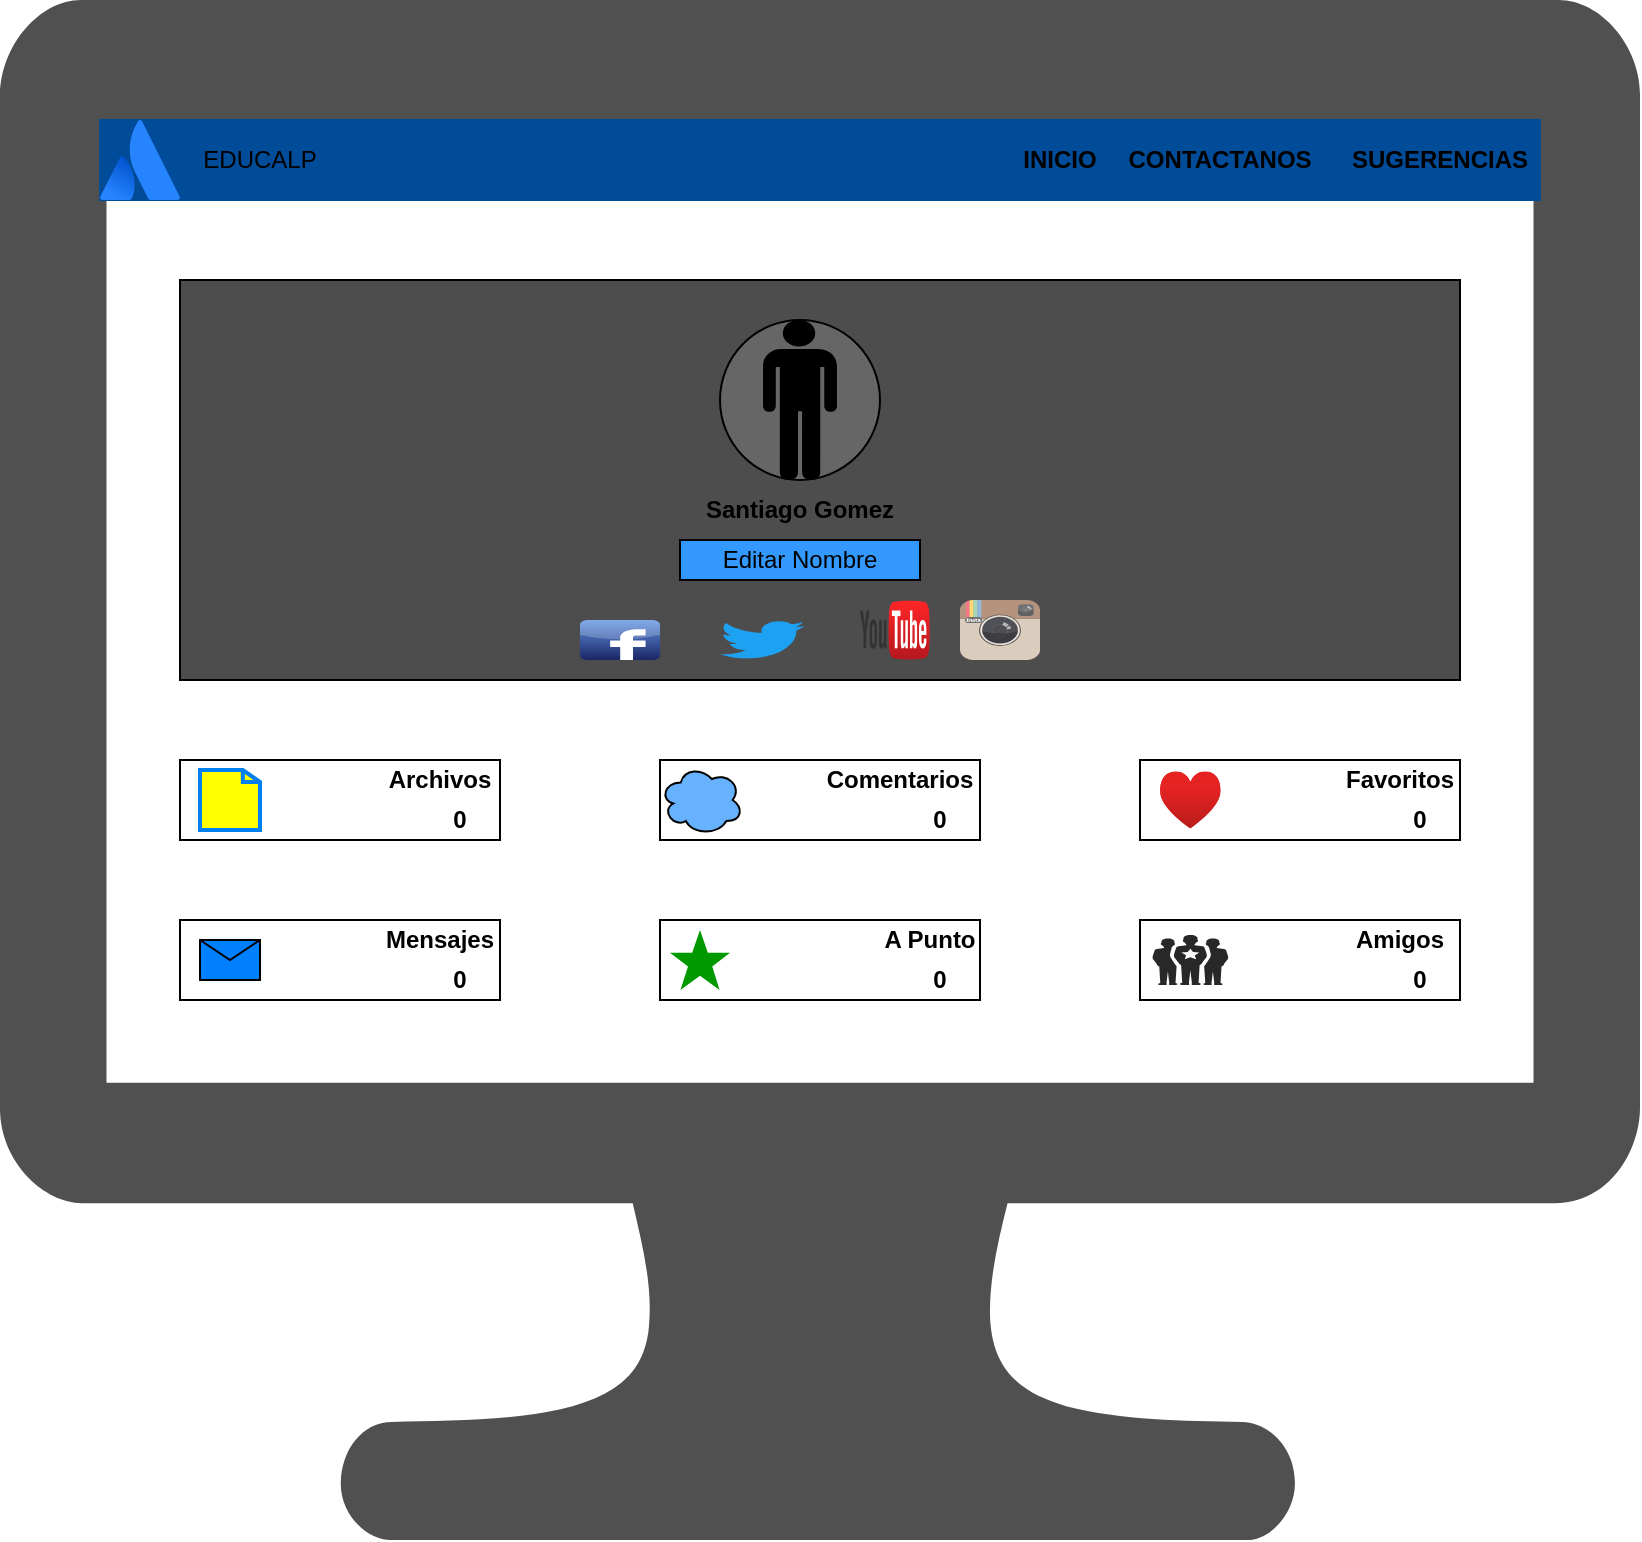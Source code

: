 <mxfile version="14.6.13" type="device"><diagram id="iSvaH6JvOvGII5dfGF3P" name="Página-1"><mxGraphModel dx="1662" dy="822" grid="1" gridSize="10" guides="1" tooltips="1" connect="1" arrows="1" fold="1" page="1" pageScale="1" pageWidth="827" pageHeight="1169" math="0" shadow="0"><root><mxCell id="0"/><mxCell id="1" parent="0"/><mxCell id="EsdJqYJmV4ywctmK7YWC-4" value="" style="pointerEvents=1;shadow=0;dashed=0;html=1;strokeColor=none;fillColor=#505050;labelPosition=center;verticalLabelPosition=bottom;verticalAlign=top;outlineConnect=0;align=center;shape=mxgraph.office.devices.lcd_monitor;" vertex="1" parent="1"><mxGeometry x="230" y="460" width="820" height="770" as="geometry"/></mxCell><mxCell id="EsdJqYJmV4ywctmK7YWC-5" value="" style="rounded=0;whiteSpace=wrap;html=1;strokeColor=#004C99;fillColor=#004C99;" vertex="1" parent="1"><mxGeometry x="280" y="520" width="720" height="40" as="geometry"/></mxCell><mxCell id="EsdJqYJmV4ywctmK7YWC-6" value="" style="image;image=img/lib/atlassian/Atlassian_Logo.svg;strokeColor=#004C99;fillColor=#004C99;" vertex="1" parent="1"><mxGeometry x="280" y="520" width="40" height="40" as="geometry"/></mxCell><mxCell id="EsdJqYJmV4ywctmK7YWC-7" value="EDUCALP" style="text;html=1;strokeColor=none;fillColor=none;align=center;verticalAlign=middle;whiteSpace=wrap;rounded=0;" vertex="1" parent="1"><mxGeometry x="330" y="530" width="60" height="20" as="geometry"/></mxCell><mxCell id="EsdJqYJmV4ywctmK7YWC-8" value="&lt;b&gt;SUGERENCIAS&lt;/b&gt;" style="text;html=1;strokeColor=none;fillColor=none;align=center;verticalAlign=middle;whiteSpace=wrap;rounded=0;" vertex="1" parent="1"><mxGeometry x="920" y="530" width="60" height="20" as="geometry"/></mxCell><mxCell id="EsdJqYJmV4ywctmK7YWC-9" value="&lt;b&gt;CONTACTANOS&lt;/b&gt;" style="text;html=1;strokeColor=none;fillColor=none;align=center;verticalAlign=middle;whiteSpace=wrap;rounded=0;" vertex="1" parent="1"><mxGeometry x="810" y="530" width="60" height="20" as="geometry"/></mxCell><mxCell id="EsdJqYJmV4ywctmK7YWC-28" value="" style="rounded=0;whiteSpace=wrap;html=1;fillColor=#4D4D4D;" vertex="1" parent="1"><mxGeometry x="320" y="600" width="640" height="200" as="geometry"/></mxCell><mxCell id="EsdJqYJmV4ywctmK7YWC-29" value="" style="rounded=0;whiteSpace=wrap;html=1;" vertex="1" parent="1"><mxGeometry x="320" y="840" width="160" height="40" as="geometry"/></mxCell><mxCell id="EsdJqYJmV4ywctmK7YWC-30" value="" style="rounded=0;whiteSpace=wrap;html=1;" vertex="1" parent="1"><mxGeometry x="560" y="840" width="160" height="40" as="geometry"/></mxCell><mxCell id="EsdJqYJmV4ywctmK7YWC-31" value="" style="rounded=0;whiteSpace=wrap;html=1;" vertex="1" parent="1"><mxGeometry x="800" y="840" width="160" height="40" as="geometry"/></mxCell><mxCell id="EsdJqYJmV4ywctmK7YWC-32" value="" style="rounded=0;whiteSpace=wrap;html=1;" vertex="1" parent="1"><mxGeometry x="320" y="920" width="160" height="40" as="geometry"/></mxCell><mxCell id="EsdJqYJmV4ywctmK7YWC-33" value="" style="rounded=0;whiteSpace=wrap;html=1;" vertex="1" parent="1"><mxGeometry x="560" y="920" width="160" height="40" as="geometry"/></mxCell><mxCell id="EsdJqYJmV4ywctmK7YWC-34" value="" style="rounded=0;whiteSpace=wrap;html=1;" vertex="1" parent="1"><mxGeometry x="800" y="920" width="160" height="40" as="geometry"/></mxCell><mxCell id="EsdJqYJmV4ywctmK7YWC-35" value="" style="ellipse;whiteSpace=wrap;html=1;aspect=fixed;fillColor=#666666;" vertex="1" parent="1"><mxGeometry x="590" y="620" width="80" height="80" as="geometry"/></mxCell><mxCell id="EsdJqYJmV4ywctmK7YWC-37" value="&lt;b&gt;Santiago Gomez&lt;/b&gt;" style="text;html=1;strokeColor=none;fillColor=none;align=center;verticalAlign=middle;whiteSpace=wrap;rounded=0;" vertex="1" parent="1"><mxGeometry x="565" y="700" width="130" height="30" as="geometry"/></mxCell><mxCell id="EsdJqYJmV4ywctmK7YWC-38" value="Editar Nombre" style="rounded=0;whiteSpace=wrap;html=1;fillColor=#3399FF;" vertex="1" parent="1"><mxGeometry x="570" y="730" width="120" height="20" as="geometry"/></mxCell><mxCell id="EsdJqYJmV4ywctmK7YWC-40" value="" style="dashed=0;outlineConnect=0;html=1;align=center;labelPosition=center;verticalLabelPosition=bottom;verticalAlign=top;shape=mxgraph.webicons.facebook;fillColor=#6294E4;gradientColor=#1A2665" vertex="1" parent="1"><mxGeometry x="520" y="770" width="40" height="20" as="geometry"/></mxCell><mxCell id="EsdJqYJmV4ywctmK7YWC-41" value="" style="dashed=0;outlineConnect=0;html=1;align=center;labelPosition=center;verticalLabelPosition=bottom;verticalAlign=top;shape=mxgraph.weblogos.twitter;fillColor=#1DA1F2;strokeColor=none" vertex="1" parent="1"><mxGeometry x="590" y="770" width="42.5" height="20" as="geometry"/></mxCell><mxCell id="EsdJqYJmV4ywctmK7YWC-42" value="" style="dashed=0;outlineConnect=0;html=1;align=center;labelPosition=center;verticalLabelPosition=bottom;verticalAlign=top;shape=mxgraph.weblogos.youtube;fillColor=#FF2626;gradientColor=#B5171F" vertex="1" parent="1"><mxGeometry x="660" y="760" width="35" height="30" as="geometry"/></mxCell><mxCell id="EsdJqYJmV4ywctmK7YWC-44" value="" style="dashed=0;outlineConnect=0;html=1;align=center;labelPosition=center;verticalLabelPosition=bottom;verticalAlign=top;shape=mxgraph.weblogos.instagram;fillColor=#6FC0E4;gradientColor=#1E305B" vertex="1" parent="1"><mxGeometry x="710" y="760" width="40" height="30" as="geometry"/></mxCell><mxCell id="EsdJqYJmV4ywctmK7YWC-45" value="" style="shape=mxgraph.signs.people.man_1;html=1;pointerEvents=1;fillColor=#000000;strokeColor=none;verticalLabelPosition=bottom;verticalAlign=top;align=center;" vertex="1" parent="1"><mxGeometry x="611.5" y="620" width="37" height="80" as="geometry"/></mxCell><mxCell id="EsdJqYJmV4ywctmK7YWC-50" value="" style="html=1;verticalLabelPosition=bottom;align=center;labelBackgroundColor=#ffffff;verticalAlign=top;strokeWidth=2;strokeColor=#0080F0;shadow=0;dashed=0;shape=mxgraph.ios7.icons.document;fillColor=#FFFF00;" vertex="1" parent="1"><mxGeometry x="330" y="845" width="30" height="30" as="geometry"/></mxCell><mxCell id="EsdJqYJmV4ywctmK7YWC-51" value="" style="shape=message;html=1;whiteSpace=wrap;html=1;outlineConnect=0;fillColor=#007FFF;" vertex="1" parent="1"><mxGeometry x="330" y="930" width="30" height="20" as="geometry"/></mxCell><mxCell id="EsdJqYJmV4ywctmK7YWC-53" value="" style="ellipse;shape=cloud;whiteSpace=wrap;html=1;fillColor=#66B2FF;" vertex="1" parent="1"><mxGeometry x="560" y="842.5" width="41.5" height="35" as="geometry"/></mxCell><mxCell id="EsdJqYJmV4ywctmK7YWC-54" value="" style="dashed=0;aspect=fixed;verticalLabelPosition=bottom;verticalAlign=top;align=center;shape=mxgraph.gmdl.star;strokeColor=none;fillColor=#009900;shadow=0;" vertex="1" parent="1"><mxGeometry x="565" y="925" width="30" height="30" as="geometry"/></mxCell><mxCell id="EsdJqYJmV4ywctmK7YWC-55" value="" style="aspect=fixed;html=1;points=[];align=center;image;fontSize=12;image=img/lib/azure2/general/Heart.svg;fillColor=#666666;" vertex="1" parent="1"><mxGeometry x="810" y="845.75" width="30.4" height="28.5" as="geometry"/></mxCell><mxCell id="EsdJqYJmV4ywctmK7YWC-56" value="" style="verticalLabelPosition=bottom;html=1;fillColor=#282828;strokeColor=none;verticalAlign=top;pointerEvents=1;align=center;shape=mxgraph.cisco_safe.people_places_things_icons.icon1;" vertex="1" parent="1"><mxGeometry x="806.17" y="927.5" width="38.05" height="25" as="geometry"/></mxCell><mxCell id="EsdJqYJmV4ywctmK7YWC-57" value="&lt;b&gt;Archivos&lt;/b&gt;" style="text;html=1;strokeColor=none;fillColor=none;align=center;verticalAlign=middle;whiteSpace=wrap;rounded=0;" vertex="1" parent="1"><mxGeometry x="430" y="840" width="40" height="20" as="geometry"/></mxCell><mxCell id="EsdJqYJmV4ywctmK7YWC-58" value="&lt;b&gt;Mensajes&lt;/b&gt;" style="text;html=1;strokeColor=none;fillColor=none;align=center;verticalAlign=middle;whiteSpace=wrap;rounded=0;" vertex="1" parent="1"><mxGeometry x="430" y="920" width="40" height="20" as="geometry"/></mxCell><mxCell id="EsdJqYJmV4ywctmK7YWC-60" value="&lt;b&gt;Comentarios&lt;/b&gt;" style="text;html=1;strokeColor=none;fillColor=none;align=center;verticalAlign=middle;whiteSpace=wrap;rounded=0;" vertex="1" parent="1"><mxGeometry x="660" y="840" width="40" height="20" as="geometry"/></mxCell><mxCell id="EsdJqYJmV4ywctmK7YWC-61" value="&lt;b&gt;A Punto&lt;/b&gt;" style="text;html=1;strokeColor=none;fillColor=none;align=center;verticalAlign=middle;whiteSpace=wrap;rounded=0;" vertex="1" parent="1"><mxGeometry x="670" y="920" width="50" height="20" as="geometry"/></mxCell><mxCell id="EsdJqYJmV4ywctmK7YWC-62" value="&lt;b&gt;Favoritos&lt;/b&gt;" style="text;html=1;strokeColor=none;fillColor=none;align=center;verticalAlign=middle;whiteSpace=wrap;rounded=0;" vertex="1" parent="1"><mxGeometry x="910" y="840" width="40" height="20" as="geometry"/></mxCell><mxCell id="EsdJqYJmV4ywctmK7YWC-63" value="&lt;b&gt;Amigos&lt;/b&gt;" style="text;html=1;strokeColor=none;fillColor=none;align=center;verticalAlign=middle;whiteSpace=wrap;rounded=0;" vertex="1" parent="1"><mxGeometry x="910" y="920" width="40" height="20" as="geometry"/></mxCell><mxCell id="EsdJqYJmV4ywctmK7YWC-64" value="&lt;b&gt;0&lt;/b&gt;" style="text;html=1;strokeColor=none;fillColor=none;align=center;verticalAlign=middle;whiteSpace=wrap;rounded=0;" vertex="1" parent="1"><mxGeometry x="440" y="860" width="40" height="20" as="geometry"/></mxCell><mxCell id="EsdJqYJmV4ywctmK7YWC-65" value="&lt;b&gt;0&lt;/b&gt;" style="text;html=1;strokeColor=none;fillColor=none;align=center;verticalAlign=middle;whiteSpace=wrap;rounded=0;" vertex="1" parent="1"><mxGeometry x="440" y="940" width="40" height="20" as="geometry"/></mxCell><mxCell id="EsdJqYJmV4ywctmK7YWC-66" value="&lt;b&gt;0&lt;/b&gt;" style="text;html=1;strokeColor=none;fillColor=none;align=center;verticalAlign=middle;whiteSpace=wrap;rounded=0;" vertex="1" parent="1"><mxGeometry x="680" y="860" width="40" height="20" as="geometry"/></mxCell><mxCell id="EsdJqYJmV4ywctmK7YWC-67" value="&lt;b&gt;0&lt;/b&gt;" style="text;html=1;strokeColor=none;fillColor=none;align=center;verticalAlign=middle;whiteSpace=wrap;rounded=0;" vertex="1" parent="1"><mxGeometry x="680" y="940" width="40" height="20" as="geometry"/></mxCell><mxCell id="EsdJqYJmV4ywctmK7YWC-68" value="&lt;b&gt;0&lt;/b&gt;" style="text;html=1;strokeColor=none;fillColor=none;align=center;verticalAlign=middle;whiteSpace=wrap;rounded=0;" vertex="1" parent="1"><mxGeometry x="920" y="860" width="40" height="20" as="geometry"/></mxCell><mxCell id="EsdJqYJmV4ywctmK7YWC-69" value="&lt;b&gt;0&lt;/b&gt;" style="text;html=1;strokeColor=none;fillColor=none;align=center;verticalAlign=middle;whiteSpace=wrap;rounded=0;" vertex="1" parent="1"><mxGeometry x="920" y="940" width="40" height="20" as="geometry"/></mxCell><mxCell id="EsdJqYJmV4ywctmK7YWC-70" value="&lt;b&gt;INICIO&lt;/b&gt;" style="text;html=1;strokeColor=none;fillColor=none;align=center;verticalAlign=middle;whiteSpace=wrap;rounded=0;" vertex="1" parent="1"><mxGeometry x="730" y="530" width="60" height="20" as="geometry"/></mxCell></root></mxGraphModel></diagram></mxfile>